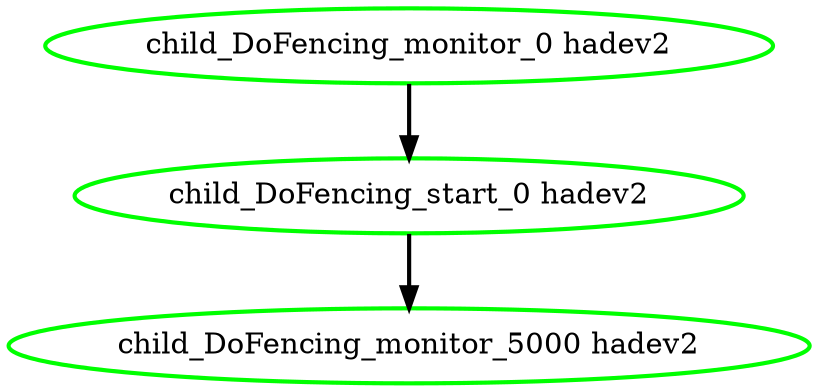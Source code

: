  digraph "g" {
"child_DoFencing_monitor_0 hadev2" -> "child_DoFencing_start_0 hadev2" [ style = bold]
"child_DoFencing_monitor_0 hadev2" [ style=bold color="green" fontcolor="black" ]
"child_DoFencing_monitor_5000 hadev2" [ style=bold color="green" fontcolor="black" ]
"child_DoFencing_start_0 hadev2" -> "child_DoFencing_monitor_5000 hadev2" [ style = bold]
"child_DoFencing_start_0 hadev2" [ style=bold color="green" fontcolor="black" ]
}
